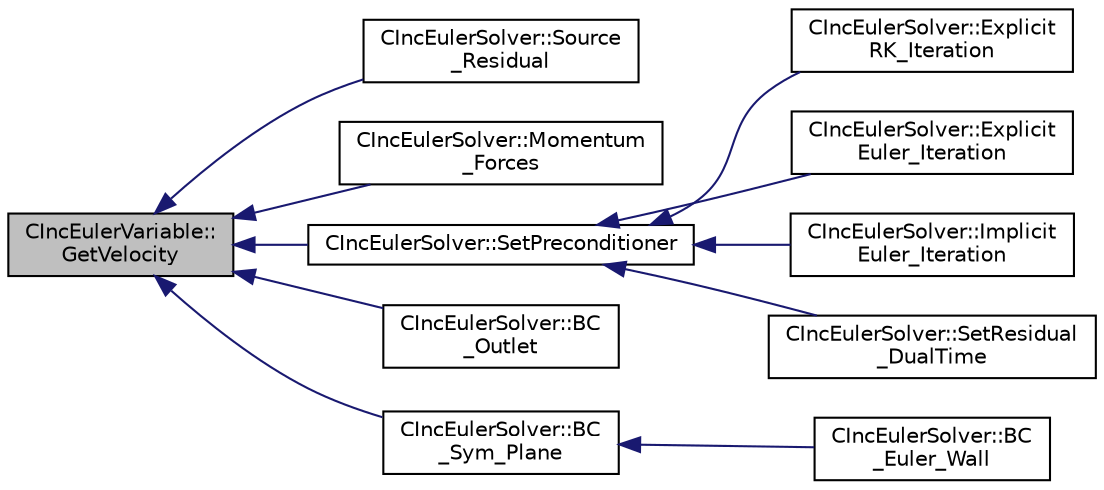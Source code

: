digraph "CIncEulerVariable::GetVelocity"
{
  edge [fontname="Helvetica",fontsize="10",labelfontname="Helvetica",labelfontsize="10"];
  node [fontname="Helvetica",fontsize="10",shape=record];
  rankdir="LR";
  Node155 [label="CIncEulerVariable::\lGetVelocity",height=0.2,width=0.4,color="black", fillcolor="grey75", style="filled", fontcolor="black"];
  Node155 -> Node156 [dir="back",color="midnightblue",fontsize="10",style="solid",fontname="Helvetica"];
  Node156 [label="CIncEulerSolver::Source\l_Residual",height=0.2,width=0.4,color="black", fillcolor="white", style="filled",URL="$class_c_inc_euler_solver.html#aaa52f2305bb8f93d51fd0910c1ddeec9",tooltip="Source term integration. "];
  Node155 -> Node157 [dir="back",color="midnightblue",fontsize="10",style="solid",fontname="Helvetica"];
  Node157 [label="CIncEulerSolver::Momentum\l_Forces",height=0.2,width=0.4,color="black", fillcolor="white", style="filled",URL="$class_c_inc_euler_solver.html#a9a1ae1497ccf83abb0bad4bad7a99623",tooltip="Compute the pressure forces and all the adimensional coefficients. "];
  Node155 -> Node158 [dir="back",color="midnightblue",fontsize="10",style="solid",fontname="Helvetica"];
  Node158 [label="CIncEulerSolver::SetPreconditioner",height=0.2,width=0.4,color="black", fillcolor="white", style="filled",URL="$class_c_inc_euler_solver.html#a97e5d5db444743431030092e90824efa",tooltip="Compute the preconditioner for low-Mach flows. "];
  Node158 -> Node159 [dir="back",color="midnightblue",fontsize="10",style="solid",fontname="Helvetica"];
  Node159 [label="CIncEulerSolver::Explicit\lRK_Iteration",height=0.2,width=0.4,color="black", fillcolor="white", style="filled",URL="$class_c_inc_euler_solver.html#a2f6c1370f17da44680c1ff1b6be6c9a1",tooltip="Update the solution using a Runge-Kutta scheme. "];
  Node158 -> Node160 [dir="back",color="midnightblue",fontsize="10",style="solid",fontname="Helvetica"];
  Node160 [label="CIncEulerSolver::Explicit\lEuler_Iteration",height=0.2,width=0.4,color="black", fillcolor="white", style="filled",URL="$class_c_inc_euler_solver.html#a66aac46e83451e30828ad808becb1f73",tooltip="Update the solution using the explicit Euler scheme. "];
  Node158 -> Node161 [dir="back",color="midnightblue",fontsize="10",style="solid",fontname="Helvetica"];
  Node161 [label="CIncEulerSolver::Implicit\lEuler_Iteration",height=0.2,width=0.4,color="black", fillcolor="white", style="filled",URL="$class_c_inc_euler_solver.html#ad84dd4225bb9d158c52b26e2f30f6fa7",tooltip="Update the solution using an implicit Euler scheme. "];
  Node158 -> Node162 [dir="back",color="midnightblue",fontsize="10",style="solid",fontname="Helvetica"];
  Node162 [label="CIncEulerSolver::SetResidual\l_DualTime",height=0.2,width=0.4,color="black", fillcolor="white", style="filled",URL="$class_c_inc_euler_solver.html#abe86d8fcef996543baebc84579896258",tooltip="Set the total residual adding the term that comes from the Dual Time Strategy. "];
  Node155 -> Node163 [dir="back",color="midnightblue",fontsize="10",style="solid",fontname="Helvetica"];
  Node163 [label="CIncEulerSolver::BC\l_Outlet",height=0.2,width=0.4,color="black", fillcolor="white", style="filled",URL="$class_c_inc_euler_solver.html#aa64170c7c7a237d0c7427a8359c2967a",tooltip="Impose the outlet boundary condition. "];
  Node155 -> Node164 [dir="back",color="midnightblue",fontsize="10",style="solid",fontname="Helvetica"];
  Node164 [label="CIncEulerSolver::BC\l_Sym_Plane",height=0.2,width=0.4,color="black", fillcolor="white", style="filled",URL="$class_c_inc_euler_solver.html#aeba8d18ef3cf25b277fa28c4865746f2",tooltip="Impose the symmetry boundary condition using the residual. "];
  Node164 -> Node165 [dir="back",color="midnightblue",fontsize="10",style="solid",fontname="Helvetica"];
  Node165 [label="CIncEulerSolver::BC\l_Euler_Wall",height=0.2,width=0.4,color="black", fillcolor="white", style="filled",URL="$class_c_inc_euler_solver.html#a81fb399877303596f6487b890a351036",tooltip="Impose via the residual the Euler wall boundary condition. "];
}
